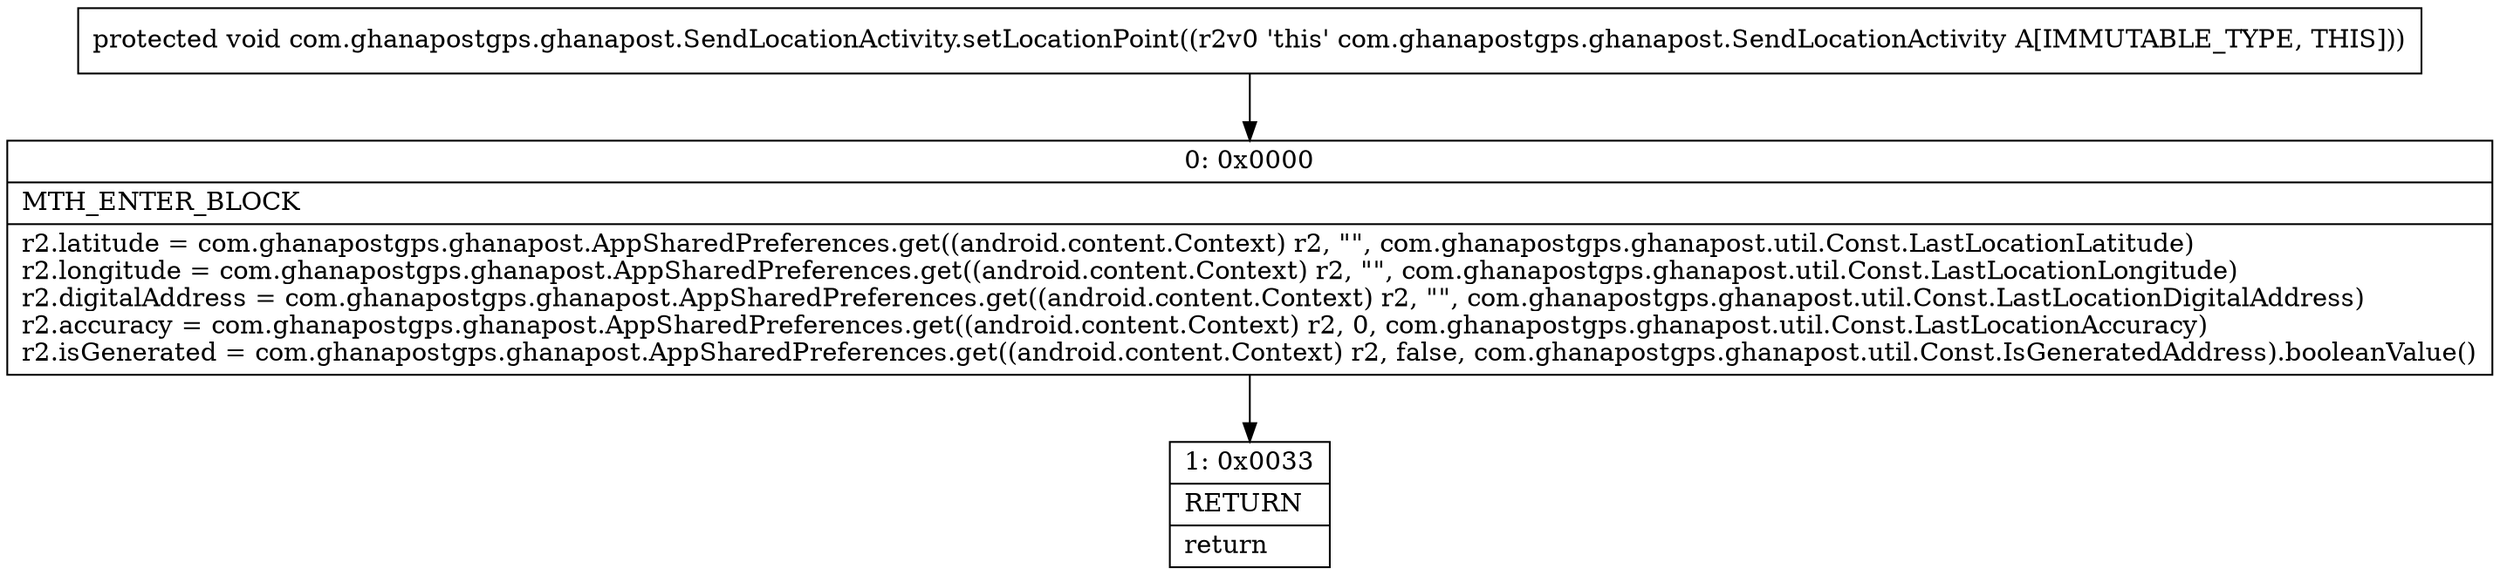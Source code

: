 digraph "CFG forcom.ghanapostgps.ghanapost.SendLocationActivity.setLocationPoint()V" {
Node_0 [shape=record,label="{0\:\ 0x0000|MTH_ENTER_BLOCK\l|r2.latitude = com.ghanapostgps.ghanapost.AppSharedPreferences.get((android.content.Context) r2, \"\", com.ghanapostgps.ghanapost.util.Const.LastLocationLatitude)\lr2.longitude = com.ghanapostgps.ghanapost.AppSharedPreferences.get((android.content.Context) r2, \"\", com.ghanapostgps.ghanapost.util.Const.LastLocationLongitude)\lr2.digitalAddress = com.ghanapostgps.ghanapost.AppSharedPreferences.get((android.content.Context) r2, \"\", com.ghanapostgps.ghanapost.util.Const.LastLocationDigitalAddress)\lr2.accuracy = com.ghanapostgps.ghanapost.AppSharedPreferences.get((android.content.Context) r2, 0, com.ghanapostgps.ghanapost.util.Const.LastLocationAccuracy)\lr2.isGenerated = com.ghanapostgps.ghanapost.AppSharedPreferences.get((android.content.Context) r2, false, com.ghanapostgps.ghanapost.util.Const.IsGeneratedAddress).booleanValue()\l}"];
Node_1 [shape=record,label="{1\:\ 0x0033|RETURN\l|return\l}"];
MethodNode[shape=record,label="{protected void com.ghanapostgps.ghanapost.SendLocationActivity.setLocationPoint((r2v0 'this' com.ghanapostgps.ghanapost.SendLocationActivity A[IMMUTABLE_TYPE, THIS])) }"];
MethodNode -> Node_0;
Node_0 -> Node_1;
}

